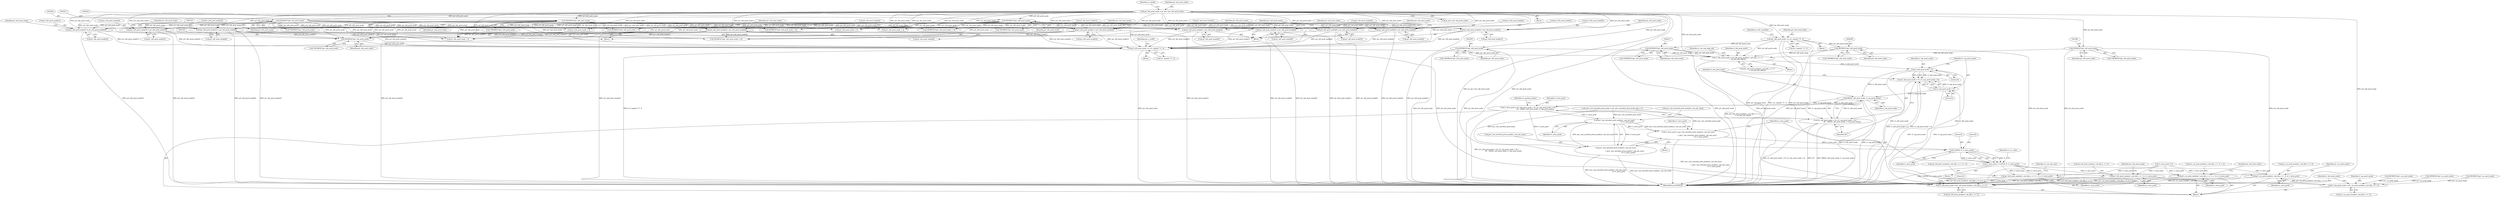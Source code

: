 digraph "0_Android_a583270e1c96d307469c83dc42bd3c5f1b9ef63f@integer" {
"1002273" [label="(Call,i1_left_pred_mode = pi1_left_pred_mode[(u1_sub_blk_y << 1)\n + u4_4x4_left_offset])"];
"1002205" [label="(Call,(WORD32*)pi1_left_pred_mode)"];
"1002187" [label="(Call,pi1_left_pred_mode += (u1_topmb) ? 0 : 4)"];
"1001930" [label="(Call,pi1_left_pred_mode = ps_dec->pi1_left_pred_mode)"];
"1001951" [label="(Call,(WORD32*)pi1_left_pred_mode)"];
"1002216" [label="(Call,(WORD32*)pi1_left_pred_mode)"];
"1002179" [label="(Call,pi1_left_pred_mode += (u1_topmb) ? 0 : 4)"];
"1002036" [label="(Call,(WORD32*)pi1_left_pred_mode)"];
"1002110" [label="(Call,pi1_left_pred_mode[3] = pi1_left_pred_mode[6])"];
"1002044" [label="(Call,(WORD32*)pi1_left_pred_mode)"];
"1002028" [label="(Call,(WORD32*)pi1_left_pred_mode)"];
"1002144" [label="(Call,pi1_left_pred_mode[5] = pi1_left_pred_mode[2])"];
"1002130" [label="(Call,pi1_left_pred_mode[7] = pi1_left_pred_mode[3])"];
"1002158" [label="(Call,pi1_left_pred_mode[3] = pi1_left_pred_mode[1])"];
"1002125" [label="(Call,(WORD32*)pi1_left_pred_mode)"];
"1002096" [label="(Call,pi1_left_pred_mode[1] = pi1_left_pred_mode[2])"];
"1002103" [label="(Call,pi1_left_pred_mode[2] = pi1_left_pred_mode[4])"];
"1002151" [label="(Call,pi1_left_pred_mode[4] = pi1_left_pred_mode[2])"];
"1002172" [label="(Call,pi1_left_pred_mode[1] = pi1_left_pred_mode[0])"];
"1002137" [label="(Call,pi1_left_pred_mode[6] = pi1_left_pred_mode[3])"];
"1002165" [label="(Call,pi1_left_pred_mode[2] = pi1_left_pred_mode[1])"];
"1001962" [label="(Call,(WORD32*)pi1_left_pred_mode)"];
"1002385" [label="(Call,i1_left_pred_mode < 0)"];
"1002384" [label="(Call,(i1_left_pred_mode < 0) | (i1_top_pred_mode < 0))"];
"1002392" [label="(Call,MIN(i1_left_pred_mode, i1_top_pred_mode))"];
"1002381" [label="(Call,i1_intra_pred = ((i1_left_pred_mode < 0) | (i1_top_pred_mode < 0)) ?\n                            DC : MIN(i1_left_pred_mode, i1_top_pred_mode))"];
"1002422" [label="(Call,pu1_rem_intra4x4_pred_mode[u1_sub_mb_num]\n                                                     >= i1_intra_pred)"];
"1002416" [label="(Call,i1_intra_pred = pu1_rem_intra4x4_pred_mode[u1_sub_mb_num]\n\n                                     + (pu1_rem_intra4x4_pred_mode[u1_sub_mb_num]\n                                                     >= i1_intra_pred))"];
"1002429" [label="(Call,CLIP3(0, 8, i1_intra_pred))"];
"1002427" [label="(Call,i1_intra_pred = CLIP3(0, 8, i1_intra_pred))"];
"1002581" [label="(Call,pi1_cur_pred_mode[u1_sub_blk_x << 1] = i1_intra_pred)"];
"1002254" [label="(Call,i1_top_pred_mode = pi1_cur_pred_mode[u1_sub_blk_x << 1])"];
"1002388" [label="(Call,i1_top_pred_mode < 0)"];
"1002588" [label="(Call,pi1_cur_pred_mode[(u1_sub_blk_x << 1) + 1] = i1_intra_pred)"];
"1002597" [label="(Call,pi1_left_pred_mode[u1_sub_blk_y << 1] = i1_intra_pred)"];
"1002261" [label="(Call,i1_left_pred_mode = pi1_left_pred_mode[u1_sub_blk_y << 1])"];
"1002604" [label="(Call,pi1_left_pred_mode[(u1_sub_blk_y << 1) + 1] = i1_intra_pred)"];
"1002418" [label="(Call,pu1_rem_intra4x4_pred_mode[u1_sub_mb_num]\n\n                                     + (pu1_rem_intra4x4_pred_mode[u1_sub_mb_num]\n                                                     >= i1_intra_pred))"];
"1002383" [label="(Call,((i1_left_pred_mode < 0) | (i1_top_pred_mode < 0)) ?\n                            DC : MIN(i1_left_pred_mode, i1_top_pred_mode))"];
"1002176" [label="(Call,pi1_left_pred_mode[0])"];
"1002030" [label="(Identifier,pi1_left_pred_mode)"];
"1002080" [label="(Call,(WORD32*)(pi1_left_pred_mode + 4))"];
"1002605" [label="(Call,pi1_left_pred_mode[(u1_sub_blk_y << 1) + 1])"];
"1002273" [label="(Call,i1_left_pred_mode = pi1_left_pred_mode[(u1_sub_blk_y << 1)\n + u4_4x4_left_offset])"];
"1002381" [label="(Call,i1_intra_pred = ((i1_left_pred_mode < 0) | (i1_top_pred_mode < 0)) ?\n                            DC : MIN(i1_left_pred_mode, i1_top_pred_mode))"];
"1001953" [label="(Identifier,pi1_left_pred_mode)"];
"1002121" [label="(Call,pi1_left_pred_mode + 4)"];
"1002415" [label="(Block,)"];
"1002418" [label="(Call,pu1_rem_intra4x4_pred_mode[u1_sub_mb_num]\n\n                                     + (pu1_rem_intra4x4_pred_mode[u1_sub_mb_num]\n                                                     >= i1_intra_pred))"];
"1002386" [label="(Identifier,i1_left_pred_mode)"];
"1002137" [label="(Call,pi1_left_pred_mode[6] = pi1_left_pred_mode[3])"];
"1002165" [label="(Call,pi1_left_pred_mode[2] = pi1_left_pred_mode[1])"];
"1002160" [label="(Identifier,pi1_left_pred_mode)"];
"1002216" [label="(Call,(WORD32*)pi1_left_pred_mode)"];
"1002035" [label="(Call,*(WORD32*)pi1_left_pred_mode)"];
"1002581" [label="(Call,pi1_cur_pred_mode[u1_sub_blk_x << 1] = i1_intra_pred)"];
"1002597" [label="(Call,pi1_left_pred_mode[u1_sub_blk_y << 1] = i1_intra_pred)"];
"1002204" [label="(Call,*(WORD32*)pi1_left_pred_mode)"];
"1002272" [label="(Block,)"];
"1002100" [label="(Call,pi1_left_pred_mode[2])"];
"1002187" [label="(Call,pi1_left_pred_mode += (u1_topmb) ? 0 : 4)"];
"1002130" [label="(Call,pi1_left_pred_mode[7] = pi1_left_pred_mode[3])"];
"1002104" [label="(Call,pi1_left_pred_mode[2])"];
"1002447" [label="(Call,i1_intra_pred = 0)"];
"1002422" [label="(Call,pu1_rem_intra4x4_pred_mode[u1_sub_mb_num]\n                                                     >= i1_intra_pred)"];
"1002152" [label="(Call,pi1_left_pred_mode[4])"];
"1002082" [label="(Call,pi1_left_pred_mode + 4)"];
"1002429" [label="(Call,CLIP3(0, 8, i1_intra_pred))"];
"1002430" [label="(Literal,0)"];
"1002166" [label="(Call,pi1_left_pred_mode[2])"];
"1002603" [label="(Identifier,i1_intra_pred)"];
"1002389" [label="(Identifier,i1_top_pred_mode)"];
"1002261" [label="(Call,i1_left_pred_mode = pi1_left_pred_mode[u1_sub_blk_y << 1])"];
"1002144" [label="(Call,pi1_left_pred_mode[5] = pi1_left_pred_mode[2])"];
"1002162" [label="(Call,pi1_left_pred_mode[1])"];
"1002431" [label="(Literal,8)"];
"1001964" [label="(Identifier,pi1_left_pred_mode)"];
"1001951" [label="(Call,(WORD32*)pi1_left_pred_mode)"];
"1002417" [label="(Identifier,i1_intra_pred)"];
"1001993" [label="(Block,)"];
"1002419" [label="(Call,pu1_rem_intra4x4_pred_mode[u1_sub_mb_num])"];
"1002124" [label="(Call,*(WORD32*)pi1_left_pred_mode)"];
"1001932" [label="(Call,ps_dec->pi1_left_pred_mode)"];
"1002111" [label="(Call,pi1_left_pred_mode[3])"];
"1002139" [label="(Identifier,pi1_left_pred_mode)"];
"1002188" [label="(Identifier,pi1_left_pred_mode)"];
"1002173" [label="(Call,pi1_left_pred_mode[1])"];
"1002387" [label="(Literal,0)"];
"1002423" [label="(Call,pu1_rem_intra4x4_pred_mode[u1_sub_mb_num])"];
"1002070" [label="(Call,(WORD32*)(pi1_left_pred_mode + 4))"];
"1002394" [label="(Identifier,i1_top_pred_mode)"];
"1002589" [label="(Call,pi1_cur_pred_mode[(u1_sub_blk_x << 1) + 1])"];
"1002242" [label="(Identifier,u1_sub_mb_num)"];
"1002606" [label="(Identifier,pi1_left_pred_mode)"];
"1002186" [label="(Block,)"];
"1001937" [label="(Identifier,u1_mbaff)"];
"1002105" [label="(Identifier,pi1_left_pred_mode)"];
"1002194" [label="(Identifier,u1_left_available)"];
"1002043" [label="(Call,*(WORD32*)pi1_left_pred_mode)"];
"1002428" [label="(Identifier,i1_intra_pred)"];
"1002114" [label="(Call,pi1_left_pred_mode[6])"];
"1002207" [label="(Identifier,pi1_left_pred_mode)"];
"1001822" [label="(Block,)"];
"1002153" [label="(Identifier,pi1_left_pred_mode)"];
"1002582" [label="(Call,pi1_cur_pred_mode[u1_sub_blk_x << 1])"];
"1002145" [label="(Call,pi1_left_pred_mode[5])"];
"1002243" [label="(Block,)"];
"1002205" [label="(Call,(WORD32*)pi1_left_pred_mode)"];
"1002416" [label="(Call,i1_intra_pred = pu1_rem_intra4x4_pred_mode[u1_sub_mb_num]\n\n                                     + (pu1_rem_intra4x4_pred_mode[u1_sub_mb_num]\n                                                     >= i1_intra_pred))"];
"1002146" [label="(Identifier,pi1_left_pred_mode)"];
"1002107" [label="(Call,pi1_left_pred_mode[4])"];
"1002392" [label="(Call,MIN(i1_left_pred_mode, i1_top_pred_mode))"];
"1002046" [label="(Identifier,pi1_left_pred_mode)"];
"1002283" [label="(Identifier,u1_use_top_right_mb)"];
"1002221" [label="(Identifier,pi2_y_coeff1)"];
"1002072" [label="(Call,pi1_left_pred_mode + 4)"];
"1002027" [label="(Call,*(WORD32*)pi1_left_pred_mode)"];
"1002391" [label="(Identifier,DC)"];
"1002384" [label="(Call,(i1_left_pred_mode < 0) | (i1_top_pred_mode < 0))"];
"1003254" [label="(MethodReturn,WORD32)"];
"1002587" [label="(Identifier,i1_intra_pred)"];
"1002189" [label="(Call,(u1_topmb) ? 0 : 4)"];
"1002432" [label="(Identifier,i1_intra_pred)"];
"1002270" [label="(Literal,2)"];
"1002398" [label="(Identifier,u1_packed_modes)"];
"1002141" [label="(Call,pi1_left_pred_mode[3])"];
"1002125" [label="(Call,(WORD32*)pi1_left_pred_mode)"];
"1002103" [label="(Call,pi1_left_pred_mode[2] = pi1_left_pred_mode[4])"];
"1002393" [label="(Identifier,i1_left_pred_mode)"];
"1002090" [label="(Call,(WORD32*)(pi1_left_pred_mode + 4))"];
"1002036" [label="(Call,(WORD32*)pi1_left_pred_mode)"];
"1002138" [label="(Call,pi1_left_pred_mode[6])"];
"1002382" [label="(Identifier,i1_intra_pred)"];
"1002436" [label="(Identifier,u1_err_code)"];
"1001931" [label="(Identifier,pi1_left_pred_mode)"];
"1002044" [label="(Call,(WORD32*)pi1_left_pred_mode)"];
"1002390" [label="(Literal,0)"];
"1002148" [label="(Call,pi1_left_pred_mode[2])"];
"1002275" [label="(Call,pi1_left_pred_mode[(u1_sub_blk_y << 1)\n + u4_4x4_left_offset])"];
"1002151" [label="(Call,pi1_left_pred_mode[4] = pi1_left_pred_mode[2])"];
"1002604" [label="(Call,pi1_left_pred_mode[(u1_sub_blk_y << 1) + 1] = i1_intra_pred)"];
"1002385" [label="(Call,i1_left_pred_mode < 0)"];
"1002383" [label="(Call,((i1_left_pred_mode < 0) | (i1_top_pred_mode < 0)) ?\n                            DC : MIN(i1_left_pred_mode, i1_top_pred_mode))"];
"1002155" [label="(Call,pi1_left_pred_mode[2])"];
"1002180" [label="(Identifier,pi1_left_pred_mode)"];
"1002588" [label="(Call,pi1_cur_pred_mode[(u1_sub_blk_x << 1) + 1] = i1_intra_pred)"];
"1002596" [label="(Identifier,i1_intra_pred)"];
"1002218" [label="(Identifier,pi1_left_pred_mode)"];
"1002262" [label="(Identifier,i1_left_pred_mode)"];
"1002179" [label="(Call,pi1_left_pred_mode += (u1_topmb) ? 0 : 4)"];
"1002172" [label="(Call,pi1_left_pred_mode[1] = pi1_left_pred_mode[0])"];
"1001899" [label="(Call,(WORD32*)pi1_cur_pred_mode)"];
"1001930" [label="(Call,pi1_left_pred_mode = ps_dec->pi1_left_pred_mode)"];
"1002028" [label="(Call,(WORD32*)pi1_left_pred_mode)"];
"1002050" [label="(Block,)"];
"1002395" [label="(Block,)"];
"1001849" [label="(Call,*pu1_rem_intra4x4_pred_mode = pu1_prev_intra4x4_pred_mode_data + 4)"];
"1001962" [label="(Call,(WORD32*)pi1_left_pred_mode)"];
"1002598" [label="(Call,pi1_left_pred_mode[u1_sub_blk_y << 1])"];
"1002158" [label="(Call,pi1_left_pred_mode[3] = pi1_left_pred_mode[1])"];
"1002256" [label="(Call,pi1_cur_pred_mode[u1_sub_blk_x << 1])"];
"1002127" [label="(Identifier,pi1_left_pred_mode)"];
"1002119" [label="(Call,(WORD32*)(pi1_left_pred_mode + 4))"];
"1002169" [label="(Call,pi1_left_pred_mode[1])"];
"1002110" [label="(Call,pi1_left_pred_mode[3] = pi1_left_pred_mode[6])"];
"1002097" [label="(Call,pi1_left_pred_mode[1])"];
"1001961" [label="(Call,*(WORD32*)pi1_left_pred_mode)"];
"1001921" [label="(Call,(WORD32*)pi1_cur_pred_mode)"];
"1002096" [label="(Call,pi1_left_pred_mode[1] = pi1_left_pred_mode[2])"];
"1002112" [label="(Identifier,pi1_left_pred_mode)"];
"1002388" [label="(Call,i1_top_pred_mode < 0)"];
"1002255" [label="(Identifier,i1_top_pred_mode)"];
"1001910" [label="(Call,(WORD32*)pi1_cur_pred_mode)"];
"1002159" [label="(Call,pi1_left_pred_mode[3])"];
"1002590" [label="(Identifier,pi1_cur_pred_mode)"];
"1002254" [label="(Call,i1_top_pred_mode = pi1_cur_pred_mode[u1_sub_blk_x << 1])"];
"1002129" [label="(Block,)"];
"1002038" [label="(Identifier,pi1_left_pred_mode)"];
"1002134" [label="(Call,pi1_left_pred_mode[3])"];
"1002174" [label="(Identifier,pi1_left_pred_mode)"];
"1002426" [label="(Identifier,i1_intra_pred)"];
"1002274" [label="(Identifier,i1_left_pred_mode)"];
"1001950" [label="(Call,*(WORD32*)pi1_left_pred_mode)"];
"1002599" [label="(Identifier,pi1_left_pred_mode)"];
"1002131" [label="(Call,pi1_left_pred_mode[7])"];
"1002427" [label="(Call,i1_intra_pred = CLIP3(0, 8, i1_intra_pred))"];
"1002092" [label="(Call,pi1_left_pred_mode + 4)"];
"1002215" [label="(Call,*(WORD32*)pi1_left_pred_mode)"];
"1002263" [label="(Call,pi1_left_pred_mode[u1_sub_blk_y << 1])"];
"1002167" [label="(Identifier,pi1_left_pred_mode)"];
"1002612" [label="(Identifier,i1_intra_pred)"];
"1002181" [label="(Call,(u1_topmb) ? 0 : 4)"];
"1002273" -> "1002272"  [label="AST: "];
"1002273" -> "1002275"  [label="CFG: "];
"1002274" -> "1002273"  [label="AST: "];
"1002275" -> "1002273"  [label="AST: "];
"1002283" -> "1002273"  [label="CFG: "];
"1002273" -> "1003254"  [label="DDG: pi1_left_pred_mode[(u1_sub_blk_y << 1)\n + u4_4x4_left_offset]"];
"1002205" -> "1002273"  [label="DDG: pi1_left_pred_mode"];
"1001951" -> "1002273"  [label="DDG: pi1_left_pred_mode"];
"1002187" -> "1002273"  [label="DDG: pi1_left_pred_mode"];
"1001930" -> "1002273"  [label="DDG: pi1_left_pred_mode"];
"1002216" -> "1002273"  [label="DDG: pi1_left_pred_mode"];
"1002179" -> "1002273"  [label="DDG: pi1_left_pred_mode"];
"1001962" -> "1002273"  [label="DDG: pi1_left_pred_mode"];
"1002273" -> "1002385"  [label="DDG: i1_left_pred_mode"];
"1002205" -> "1002204"  [label="AST: "];
"1002205" -> "1002207"  [label="CFG: "];
"1002206" -> "1002205"  [label="AST: "];
"1002207" -> "1002205"  [label="AST: "];
"1002204" -> "1002205"  [label="CFG: "];
"1002205" -> "1003254"  [label="DDG: pi1_left_pred_mode"];
"1002187" -> "1002205"  [label="DDG: pi1_left_pred_mode"];
"1002205" -> "1002261"  [label="DDG: pi1_left_pred_mode"];
"1002187" -> "1002186"  [label="AST: "];
"1002187" -> "1002189"  [label="CFG: "];
"1002188" -> "1002187"  [label="AST: "];
"1002189" -> "1002187"  [label="AST: "];
"1002194" -> "1002187"  [label="CFG: "];
"1002187" -> "1003254"  [label="DDG: pi1_left_pred_mode"];
"1002187" -> "1003254"  [label="DDG: (u1_topmb) ? 0 : 4"];
"1001930" -> "1002187"  [label="DDG: pi1_left_pred_mode"];
"1002187" -> "1002216"  [label="DDG: pi1_left_pred_mode"];
"1002187" -> "1002261"  [label="DDG: pi1_left_pred_mode"];
"1001930" -> "1001822"  [label="AST: "];
"1001930" -> "1001932"  [label="CFG: "];
"1001931" -> "1001930"  [label="AST: "];
"1001932" -> "1001930"  [label="AST: "];
"1001937" -> "1001930"  [label="CFG: "];
"1001930" -> "1003254"  [label="DDG: ps_dec->pi1_left_pred_mode"];
"1001930" -> "1003254"  [label="DDG: pi1_left_pred_mode"];
"1001930" -> "1001951"  [label="DDG: pi1_left_pred_mode"];
"1001930" -> "1001962"  [label="DDG: pi1_left_pred_mode"];
"1001930" -> "1002028"  [label="DDG: pi1_left_pred_mode"];
"1001930" -> "1002036"  [label="DDG: pi1_left_pred_mode"];
"1001930" -> "1002044"  [label="DDG: pi1_left_pred_mode"];
"1001930" -> "1002070"  [label="DDG: pi1_left_pred_mode"];
"1001930" -> "1002072"  [label="DDG: pi1_left_pred_mode"];
"1001930" -> "1002080"  [label="DDG: pi1_left_pred_mode"];
"1001930" -> "1002082"  [label="DDG: pi1_left_pred_mode"];
"1001930" -> "1002090"  [label="DDG: pi1_left_pred_mode"];
"1001930" -> "1002092"  [label="DDG: pi1_left_pred_mode"];
"1001930" -> "1002096"  [label="DDG: pi1_left_pred_mode"];
"1001930" -> "1002103"  [label="DDG: pi1_left_pred_mode"];
"1001930" -> "1002110"  [label="DDG: pi1_left_pred_mode"];
"1001930" -> "1002119"  [label="DDG: pi1_left_pred_mode"];
"1001930" -> "1002121"  [label="DDG: pi1_left_pred_mode"];
"1001930" -> "1002125"  [label="DDG: pi1_left_pred_mode"];
"1001930" -> "1002130"  [label="DDG: pi1_left_pred_mode"];
"1001930" -> "1002137"  [label="DDG: pi1_left_pred_mode"];
"1001930" -> "1002144"  [label="DDG: pi1_left_pred_mode"];
"1001930" -> "1002151"  [label="DDG: pi1_left_pred_mode"];
"1001930" -> "1002158"  [label="DDG: pi1_left_pred_mode"];
"1001930" -> "1002165"  [label="DDG: pi1_left_pred_mode"];
"1001930" -> "1002172"  [label="DDG: pi1_left_pred_mode"];
"1001930" -> "1002179"  [label="DDG: pi1_left_pred_mode"];
"1001930" -> "1002261"  [label="DDG: pi1_left_pred_mode"];
"1001951" -> "1001950"  [label="AST: "];
"1001951" -> "1001953"  [label="CFG: "];
"1001952" -> "1001951"  [label="AST: "];
"1001953" -> "1001951"  [label="AST: "];
"1001950" -> "1001951"  [label="CFG: "];
"1001951" -> "1003254"  [label="DDG: pi1_left_pred_mode"];
"1001951" -> "1002261"  [label="DDG: pi1_left_pred_mode"];
"1002216" -> "1002215"  [label="AST: "];
"1002216" -> "1002218"  [label="CFG: "];
"1002217" -> "1002216"  [label="AST: "];
"1002218" -> "1002216"  [label="AST: "];
"1002215" -> "1002216"  [label="CFG: "];
"1002216" -> "1003254"  [label="DDG: pi1_left_pred_mode"];
"1002216" -> "1002261"  [label="DDG: pi1_left_pred_mode"];
"1002179" -> "1001993"  [label="AST: "];
"1002179" -> "1002181"  [label="CFG: "];
"1002180" -> "1002179"  [label="AST: "];
"1002181" -> "1002179"  [label="AST: "];
"1002221" -> "1002179"  [label="CFG: "];
"1002179" -> "1003254"  [label="DDG: (u1_topmb) ? 0 : 4"];
"1002179" -> "1003254"  [label="DDG: pi1_left_pred_mode"];
"1002036" -> "1002179"  [label="DDG: pi1_left_pred_mode"];
"1002110" -> "1002179"  [label="DDG: pi1_left_pred_mode[3]"];
"1002044" -> "1002179"  [label="DDG: pi1_left_pred_mode"];
"1002144" -> "1002179"  [label="DDG: pi1_left_pred_mode[5]"];
"1002130" -> "1002179"  [label="DDG: pi1_left_pred_mode[7]"];
"1002158" -> "1002179"  [label="DDG: pi1_left_pred_mode[3]"];
"1002125" -> "1002179"  [label="DDG: pi1_left_pred_mode"];
"1002096" -> "1002179"  [label="DDG: pi1_left_pred_mode[1]"];
"1002151" -> "1002179"  [label="DDG: pi1_left_pred_mode[4]"];
"1002172" -> "1002179"  [label="DDG: pi1_left_pred_mode[1]"];
"1002028" -> "1002179"  [label="DDG: pi1_left_pred_mode"];
"1002103" -> "1002179"  [label="DDG: pi1_left_pred_mode[2]"];
"1002137" -> "1002179"  [label="DDG: pi1_left_pred_mode[6]"];
"1002165" -> "1002179"  [label="DDG: pi1_left_pred_mode[2]"];
"1002179" -> "1002261"  [label="DDG: pi1_left_pred_mode"];
"1002036" -> "1002035"  [label="AST: "];
"1002036" -> "1002038"  [label="CFG: "];
"1002037" -> "1002036"  [label="AST: "];
"1002038" -> "1002036"  [label="AST: "];
"1002035" -> "1002036"  [label="CFG: "];
"1002036" -> "1002070"  [label="DDG: pi1_left_pred_mode"];
"1002036" -> "1002072"  [label="DDG: pi1_left_pred_mode"];
"1002036" -> "1002080"  [label="DDG: pi1_left_pred_mode"];
"1002036" -> "1002082"  [label="DDG: pi1_left_pred_mode"];
"1002036" -> "1002090"  [label="DDG: pi1_left_pred_mode"];
"1002036" -> "1002092"  [label="DDG: pi1_left_pred_mode"];
"1002036" -> "1002096"  [label="DDG: pi1_left_pred_mode"];
"1002036" -> "1002103"  [label="DDG: pi1_left_pred_mode"];
"1002036" -> "1002110"  [label="DDG: pi1_left_pred_mode"];
"1002036" -> "1002119"  [label="DDG: pi1_left_pred_mode"];
"1002036" -> "1002121"  [label="DDG: pi1_left_pred_mode"];
"1002036" -> "1002125"  [label="DDG: pi1_left_pred_mode"];
"1002036" -> "1002130"  [label="DDG: pi1_left_pred_mode"];
"1002036" -> "1002137"  [label="DDG: pi1_left_pred_mode"];
"1002036" -> "1002144"  [label="DDG: pi1_left_pred_mode"];
"1002036" -> "1002151"  [label="DDG: pi1_left_pred_mode"];
"1002036" -> "1002158"  [label="DDG: pi1_left_pred_mode"];
"1002036" -> "1002165"  [label="DDG: pi1_left_pred_mode"];
"1002036" -> "1002172"  [label="DDG: pi1_left_pred_mode"];
"1002110" -> "1002050"  [label="AST: "];
"1002110" -> "1002114"  [label="CFG: "];
"1002111" -> "1002110"  [label="AST: "];
"1002114" -> "1002110"  [label="AST: "];
"1002120" -> "1002110"  [label="CFG: "];
"1002110" -> "1003254"  [label="DDG: pi1_left_pred_mode[6]"];
"1002110" -> "1003254"  [label="DDG: pi1_left_pred_mode[3]"];
"1002044" -> "1002110"  [label="DDG: pi1_left_pred_mode"];
"1002028" -> "1002110"  [label="DDG: pi1_left_pred_mode"];
"1002110" -> "1002119"  [label="DDG: pi1_left_pred_mode[3]"];
"1002110" -> "1002121"  [label="DDG: pi1_left_pred_mode[3]"];
"1002110" -> "1002125"  [label="DDG: pi1_left_pred_mode[3]"];
"1002044" -> "1002043"  [label="AST: "];
"1002044" -> "1002046"  [label="CFG: "];
"1002045" -> "1002044"  [label="AST: "];
"1002046" -> "1002044"  [label="AST: "];
"1002043" -> "1002044"  [label="CFG: "];
"1002044" -> "1002070"  [label="DDG: pi1_left_pred_mode"];
"1002044" -> "1002072"  [label="DDG: pi1_left_pred_mode"];
"1002044" -> "1002080"  [label="DDG: pi1_left_pred_mode"];
"1002044" -> "1002082"  [label="DDG: pi1_left_pred_mode"];
"1002044" -> "1002090"  [label="DDG: pi1_left_pred_mode"];
"1002044" -> "1002092"  [label="DDG: pi1_left_pred_mode"];
"1002044" -> "1002096"  [label="DDG: pi1_left_pred_mode"];
"1002044" -> "1002103"  [label="DDG: pi1_left_pred_mode"];
"1002044" -> "1002119"  [label="DDG: pi1_left_pred_mode"];
"1002044" -> "1002121"  [label="DDG: pi1_left_pred_mode"];
"1002044" -> "1002125"  [label="DDG: pi1_left_pred_mode"];
"1002044" -> "1002130"  [label="DDG: pi1_left_pred_mode"];
"1002044" -> "1002137"  [label="DDG: pi1_left_pred_mode"];
"1002044" -> "1002144"  [label="DDG: pi1_left_pred_mode"];
"1002044" -> "1002151"  [label="DDG: pi1_left_pred_mode"];
"1002044" -> "1002158"  [label="DDG: pi1_left_pred_mode"];
"1002044" -> "1002165"  [label="DDG: pi1_left_pred_mode"];
"1002044" -> "1002172"  [label="DDG: pi1_left_pred_mode"];
"1002028" -> "1002027"  [label="AST: "];
"1002028" -> "1002030"  [label="CFG: "];
"1002029" -> "1002028"  [label="AST: "];
"1002030" -> "1002028"  [label="AST: "];
"1002027" -> "1002028"  [label="CFG: "];
"1002028" -> "1002070"  [label="DDG: pi1_left_pred_mode"];
"1002028" -> "1002072"  [label="DDG: pi1_left_pred_mode"];
"1002028" -> "1002080"  [label="DDG: pi1_left_pred_mode"];
"1002028" -> "1002082"  [label="DDG: pi1_left_pred_mode"];
"1002028" -> "1002090"  [label="DDG: pi1_left_pred_mode"];
"1002028" -> "1002092"  [label="DDG: pi1_left_pred_mode"];
"1002028" -> "1002096"  [label="DDG: pi1_left_pred_mode"];
"1002028" -> "1002103"  [label="DDG: pi1_left_pred_mode"];
"1002028" -> "1002119"  [label="DDG: pi1_left_pred_mode"];
"1002028" -> "1002121"  [label="DDG: pi1_left_pred_mode"];
"1002028" -> "1002125"  [label="DDG: pi1_left_pred_mode"];
"1002028" -> "1002130"  [label="DDG: pi1_left_pred_mode"];
"1002028" -> "1002137"  [label="DDG: pi1_left_pred_mode"];
"1002028" -> "1002144"  [label="DDG: pi1_left_pred_mode"];
"1002028" -> "1002151"  [label="DDG: pi1_left_pred_mode"];
"1002028" -> "1002158"  [label="DDG: pi1_left_pred_mode"];
"1002028" -> "1002165"  [label="DDG: pi1_left_pred_mode"];
"1002028" -> "1002172"  [label="DDG: pi1_left_pred_mode"];
"1002144" -> "1002129"  [label="AST: "];
"1002144" -> "1002148"  [label="CFG: "];
"1002145" -> "1002144"  [label="AST: "];
"1002148" -> "1002144"  [label="AST: "];
"1002153" -> "1002144"  [label="CFG: "];
"1002144" -> "1003254"  [label="DDG: pi1_left_pred_mode[5]"];
"1002130" -> "1002129"  [label="AST: "];
"1002130" -> "1002134"  [label="CFG: "];
"1002131" -> "1002130"  [label="AST: "];
"1002134" -> "1002130"  [label="AST: "];
"1002139" -> "1002130"  [label="CFG: "];
"1002130" -> "1003254"  [label="DDG: pi1_left_pred_mode[7]"];
"1002158" -> "1002129"  [label="AST: "];
"1002158" -> "1002162"  [label="CFG: "];
"1002159" -> "1002158"  [label="AST: "];
"1002162" -> "1002158"  [label="AST: "];
"1002167" -> "1002158"  [label="CFG: "];
"1002158" -> "1003254"  [label="DDG: pi1_left_pred_mode[3]"];
"1002125" -> "1002124"  [label="AST: "];
"1002125" -> "1002127"  [label="CFG: "];
"1002126" -> "1002125"  [label="AST: "];
"1002127" -> "1002125"  [label="AST: "];
"1002124" -> "1002125"  [label="CFG: "];
"1002096" -> "1002125"  [label="DDG: pi1_left_pred_mode[1]"];
"1002103" -> "1002125"  [label="DDG: pi1_left_pred_mode[2]"];
"1002096" -> "1002050"  [label="AST: "];
"1002096" -> "1002100"  [label="CFG: "];
"1002097" -> "1002096"  [label="AST: "];
"1002100" -> "1002096"  [label="AST: "];
"1002105" -> "1002096"  [label="CFG: "];
"1002096" -> "1003254"  [label="DDG: pi1_left_pred_mode[1]"];
"1002096" -> "1002119"  [label="DDG: pi1_left_pred_mode[1]"];
"1002096" -> "1002121"  [label="DDG: pi1_left_pred_mode[1]"];
"1002103" -> "1002050"  [label="AST: "];
"1002103" -> "1002107"  [label="CFG: "];
"1002104" -> "1002103"  [label="AST: "];
"1002107" -> "1002103"  [label="AST: "];
"1002112" -> "1002103"  [label="CFG: "];
"1002103" -> "1003254"  [label="DDG: pi1_left_pred_mode[4]"];
"1002103" -> "1003254"  [label="DDG: pi1_left_pred_mode[2]"];
"1002103" -> "1002119"  [label="DDG: pi1_left_pred_mode[2]"];
"1002103" -> "1002121"  [label="DDG: pi1_left_pred_mode[2]"];
"1002151" -> "1002129"  [label="AST: "];
"1002151" -> "1002155"  [label="CFG: "];
"1002152" -> "1002151"  [label="AST: "];
"1002155" -> "1002151"  [label="AST: "];
"1002160" -> "1002151"  [label="CFG: "];
"1002151" -> "1003254"  [label="DDG: pi1_left_pred_mode[4]"];
"1002172" -> "1002129"  [label="AST: "];
"1002172" -> "1002176"  [label="CFG: "];
"1002173" -> "1002172"  [label="AST: "];
"1002176" -> "1002172"  [label="AST: "];
"1002180" -> "1002172"  [label="CFG: "];
"1002172" -> "1003254"  [label="DDG: pi1_left_pred_mode[1]"];
"1002172" -> "1003254"  [label="DDG: pi1_left_pred_mode[0]"];
"1002137" -> "1002129"  [label="AST: "];
"1002137" -> "1002141"  [label="CFG: "];
"1002138" -> "1002137"  [label="AST: "];
"1002141" -> "1002137"  [label="AST: "];
"1002146" -> "1002137"  [label="CFG: "];
"1002137" -> "1003254"  [label="DDG: pi1_left_pred_mode[6]"];
"1002165" -> "1002129"  [label="AST: "];
"1002165" -> "1002169"  [label="CFG: "];
"1002166" -> "1002165"  [label="AST: "];
"1002169" -> "1002165"  [label="AST: "];
"1002174" -> "1002165"  [label="CFG: "];
"1002165" -> "1003254"  [label="DDG: pi1_left_pred_mode[2]"];
"1001962" -> "1001961"  [label="AST: "];
"1001962" -> "1001964"  [label="CFG: "];
"1001963" -> "1001962"  [label="AST: "];
"1001964" -> "1001962"  [label="AST: "];
"1001961" -> "1001962"  [label="CFG: "];
"1001962" -> "1003254"  [label="DDG: pi1_left_pred_mode"];
"1001962" -> "1002261"  [label="DDG: pi1_left_pred_mode"];
"1002385" -> "1002384"  [label="AST: "];
"1002385" -> "1002387"  [label="CFG: "];
"1002386" -> "1002385"  [label="AST: "];
"1002387" -> "1002385"  [label="AST: "];
"1002389" -> "1002385"  [label="CFG: "];
"1002385" -> "1003254"  [label="DDG: i1_left_pred_mode"];
"1002385" -> "1002384"  [label="DDG: i1_left_pred_mode"];
"1002385" -> "1002384"  [label="DDG: 0"];
"1002261" -> "1002385"  [label="DDG: i1_left_pred_mode"];
"1002385" -> "1002392"  [label="DDG: i1_left_pred_mode"];
"1002384" -> "1002383"  [label="AST: "];
"1002384" -> "1002388"  [label="CFG: "];
"1002388" -> "1002384"  [label="AST: "];
"1002391" -> "1002384"  [label="CFG: "];
"1002393" -> "1002384"  [label="CFG: "];
"1002384" -> "1003254"  [label="DDG: i1_left_pred_mode < 0"];
"1002384" -> "1003254"  [label="DDG: i1_top_pred_mode < 0"];
"1002388" -> "1002384"  [label="DDG: i1_top_pred_mode"];
"1002388" -> "1002384"  [label="DDG: 0"];
"1002392" -> "1002383"  [label="AST: "];
"1002392" -> "1002394"  [label="CFG: "];
"1002393" -> "1002392"  [label="AST: "];
"1002394" -> "1002392"  [label="AST: "];
"1002383" -> "1002392"  [label="CFG: "];
"1002392" -> "1003254"  [label="DDG: i1_left_pred_mode"];
"1002392" -> "1003254"  [label="DDG: i1_top_pred_mode"];
"1002392" -> "1002381"  [label="DDG: i1_left_pred_mode"];
"1002392" -> "1002381"  [label="DDG: i1_top_pred_mode"];
"1002392" -> "1002383"  [label="DDG: i1_left_pred_mode"];
"1002392" -> "1002383"  [label="DDG: i1_top_pred_mode"];
"1002388" -> "1002392"  [label="DDG: i1_top_pred_mode"];
"1002381" -> "1002243"  [label="AST: "];
"1002381" -> "1002383"  [label="CFG: "];
"1002382" -> "1002381"  [label="AST: "];
"1002383" -> "1002381"  [label="AST: "];
"1002398" -> "1002381"  [label="CFG: "];
"1002381" -> "1003254"  [label="DDG: ((i1_left_pred_mode < 0) | (i1_top_pred_mode < 0)) ?\n                            DC : MIN(i1_left_pred_mode, i1_top_pred_mode)"];
"1002381" -> "1002422"  [label="DDG: i1_intra_pred"];
"1002381" -> "1002429"  [label="DDG: i1_intra_pred"];
"1002422" -> "1002418"  [label="AST: "];
"1002422" -> "1002426"  [label="CFG: "];
"1002423" -> "1002422"  [label="AST: "];
"1002426" -> "1002422"  [label="AST: "];
"1002418" -> "1002422"  [label="CFG: "];
"1002422" -> "1002416"  [label="DDG: pu1_rem_intra4x4_pred_mode[u1_sub_mb_num]"];
"1002422" -> "1002416"  [label="DDG: i1_intra_pred"];
"1002422" -> "1002418"  [label="DDG: pu1_rem_intra4x4_pred_mode[u1_sub_mb_num]"];
"1002422" -> "1002418"  [label="DDG: i1_intra_pred"];
"1001849" -> "1002422"  [label="DDG: pu1_rem_intra4x4_pred_mode"];
"1002416" -> "1002415"  [label="AST: "];
"1002416" -> "1002418"  [label="CFG: "];
"1002417" -> "1002416"  [label="AST: "];
"1002418" -> "1002416"  [label="AST: "];
"1002428" -> "1002416"  [label="CFG: "];
"1002416" -> "1003254"  [label="DDG: pu1_rem_intra4x4_pred_mode[u1_sub_mb_num]\n\n                                     + (pu1_rem_intra4x4_pred_mode[u1_sub_mb_num]\n                                                     >= i1_intra_pred)"];
"1001849" -> "1002416"  [label="DDG: pu1_rem_intra4x4_pred_mode"];
"1002416" -> "1002429"  [label="DDG: i1_intra_pred"];
"1002429" -> "1002427"  [label="AST: "];
"1002429" -> "1002432"  [label="CFG: "];
"1002430" -> "1002429"  [label="AST: "];
"1002431" -> "1002429"  [label="AST: "];
"1002432" -> "1002429"  [label="AST: "];
"1002427" -> "1002429"  [label="CFG: "];
"1002429" -> "1002427"  [label="DDG: 0"];
"1002429" -> "1002427"  [label="DDG: 8"];
"1002429" -> "1002427"  [label="DDG: i1_intra_pred"];
"1002427" -> "1002395"  [label="AST: "];
"1002428" -> "1002427"  [label="AST: "];
"1002436" -> "1002427"  [label="CFG: "];
"1002427" -> "1003254"  [label="DDG: CLIP3(0, 8, i1_intra_pred)"];
"1002427" -> "1002581"  [label="DDG: i1_intra_pred"];
"1002427" -> "1002588"  [label="DDG: i1_intra_pred"];
"1002427" -> "1002597"  [label="DDG: i1_intra_pred"];
"1002427" -> "1002604"  [label="DDG: i1_intra_pred"];
"1002581" -> "1002243"  [label="AST: "];
"1002581" -> "1002587"  [label="CFG: "];
"1002582" -> "1002581"  [label="AST: "];
"1002587" -> "1002581"  [label="AST: "];
"1002590" -> "1002581"  [label="CFG: "];
"1002581" -> "1003254"  [label="DDG: pi1_cur_pred_mode[u1_sub_blk_x << 1]"];
"1002581" -> "1002254"  [label="DDG: pi1_cur_pred_mode[u1_sub_blk_x << 1]"];
"1002447" -> "1002581"  [label="DDG: i1_intra_pred"];
"1002254" -> "1002243"  [label="AST: "];
"1002254" -> "1002256"  [label="CFG: "];
"1002255" -> "1002254"  [label="AST: "];
"1002256" -> "1002254"  [label="AST: "];
"1002262" -> "1002254"  [label="CFG: "];
"1001921" -> "1002254"  [label="DDG: pi1_cur_pred_mode"];
"1001899" -> "1002254"  [label="DDG: pi1_cur_pred_mode"];
"1001910" -> "1002254"  [label="DDG: pi1_cur_pred_mode"];
"1002254" -> "1002388"  [label="DDG: i1_top_pred_mode"];
"1002388" -> "1002390"  [label="CFG: "];
"1002389" -> "1002388"  [label="AST: "];
"1002390" -> "1002388"  [label="AST: "];
"1002388" -> "1003254"  [label="DDG: i1_top_pred_mode"];
"1002588" -> "1002243"  [label="AST: "];
"1002588" -> "1002596"  [label="CFG: "];
"1002589" -> "1002588"  [label="AST: "];
"1002596" -> "1002588"  [label="AST: "];
"1002599" -> "1002588"  [label="CFG: "];
"1002588" -> "1003254"  [label="DDG: pi1_cur_pred_mode[(u1_sub_blk_x << 1) + 1]"];
"1002447" -> "1002588"  [label="DDG: i1_intra_pred"];
"1002597" -> "1002243"  [label="AST: "];
"1002597" -> "1002603"  [label="CFG: "];
"1002598" -> "1002597"  [label="AST: "];
"1002603" -> "1002597"  [label="AST: "];
"1002606" -> "1002597"  [label="CFG: "];
"1002597" -> "1003254"  [label="DDG: pi1_left_pred_mode[u1_sub_blk_y << 1]"];
"1002597" -> "1002261"  [label="DDG: pi1_left_pred_mode[u1_sub_blk_y << 1]"];
"1002447" -> "1002597"  [label="DDG: i1_intra_pred"];
"1002261" -> "1002243"  [label="AST: "];
"1002261" -> "1002263"  [label="CFG: "];
"1002262" -> "1002261"  [label="AST: "];
"1002263" -> "1002261"  [label="AST: "];
"1002270" -> "1002261"  [label="CFG: "];
"1002604" -> "1002243"  [label="AST: "];
"1002604" -> "1002612"  [label="CFG: "];
"1002605" -> "1002604"  [label="AST: "];
"1002612" -> "1002604"  [label="AST: "];
"1002242" -> "1002604"  [label="CFG: "];
"1002604" -> "1003254"  [label="DDG: i1_intra_pred"];
"1002604" -> "1003254"  [label="DDG: pi1_left_pred_mode[(u1_sub_blk_y << 1) + 1]"];
"1002447" -> "1002604"  [label="DDG: i1_intra_pred"];
"1002419" -> "1002418"  [label="AST: "];
"1002418" -> "1003254"  [label="DDG: pu1_rem_intra4x4_pred_mode[u1_sub_mb_num]"];
"1002418" -> "1003254"  [label="DDG: pu1_rem_intra4x4_pred_mode[u1_sub_mb_num]\n                                                     >= i1_intra_pred"];
"1001849" -> "1002418"  [label="DDG: pu1_rem_intra4x4_pred_mode"];
"1002383" -> "1002391"  [label="CFG: "];
"1002391" -> "1002383"  [label="AST: "];
"1002383" -> "1003254"  [label="DDG: DC"];
"1002383" -> "1003254"  [label="DDG: MIN(i1_left_pred_mode, i1_top_pred_mode)"];
"1002383" -> "1003254"  [label="DDG: (i1_left_pred_mode < 0) | (i1_top_pred_mode < 0)"];
}
